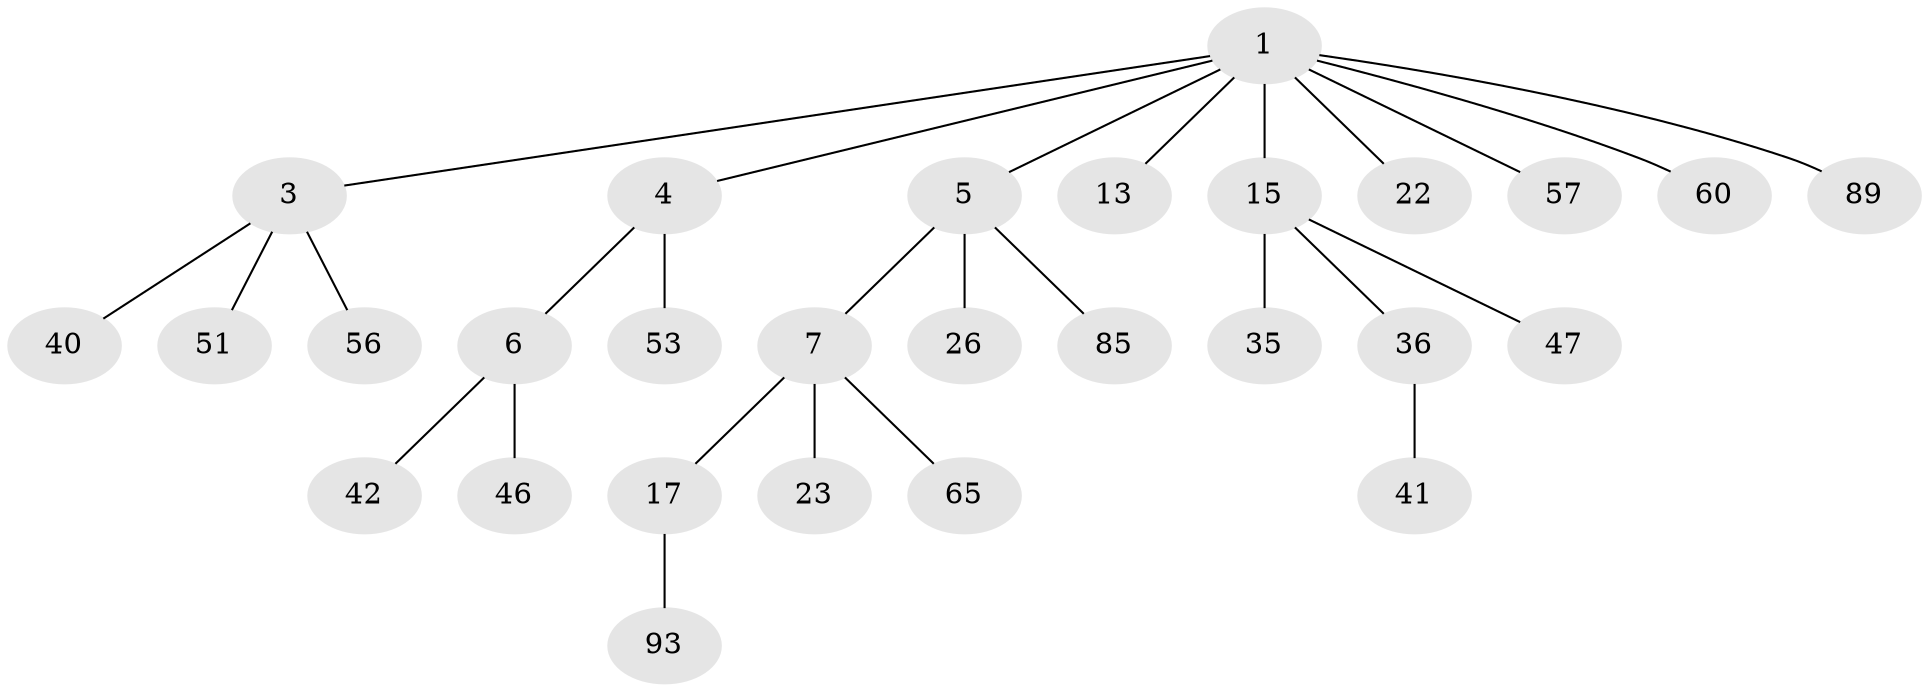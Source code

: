 // original degree distribution, {6: 0.020833333333333332, 5: 0.020833333333333332, 4: 0.07291666666666667, 7: 0.010416666666666666, 3: 0.10416666666666667, 1: 0.53125, 2: 0.22916666666666666, 8: 0.010416666666666666}
// Generated by graph-tools (version 1.1) at 2025/19/03/04/25 18:19:10]
// undirected, 28 vertices, 27 edges
graph export_dot {
graph [start="1"]
  node [color=gray90,style=filled];
  1 [super="+2+34+8+9"];
  3 [super="+12+67+69+14+54"];
  4 [super="+49+27"];
  5 [super="+18+10+11+48"];
  6 [super="+16+29"];
  7 [super="+20"];
  13;
  15 [super="+19+84+76+66+24+32+31"];
  17 [super="+64+21+96"];
  22 [super="+38"];
  23 [super="+74"];
  26 [super="+86+88+33"];
  35;
  36 [super="+78+62"];
  40 [super="+81"];
  41;
  42 [super="+52"];
  46;
  47 [super="+50+59"];
  51;
  53 [super="+82"];
  56;
  57 [super="+90"];
  60;
  65;
  85;
  89;
  93;
  1 -- 3;
  1 -- 5;
  1 -- 4;
  1 -- 22;
  1 -- 89;
  1 -- 13;
  1 -- 60;
  1 -- 15;
  1 -- 57;
  3 -- 40;
  3 -- 51;
  3 -- 56;
  4 -- 6;
  4 -- 53;
  5 -- 7;
  5 -- 26;
  5 -- 85;
  6 -- 46;
  6 -- 42;
  7 -- 17;
  7 -- 65;
  7 -- 23;
  15 -- 35;
  15 -- 47;
  15 -- 36;
  17 -- 93;
  36 -- 41;
}
